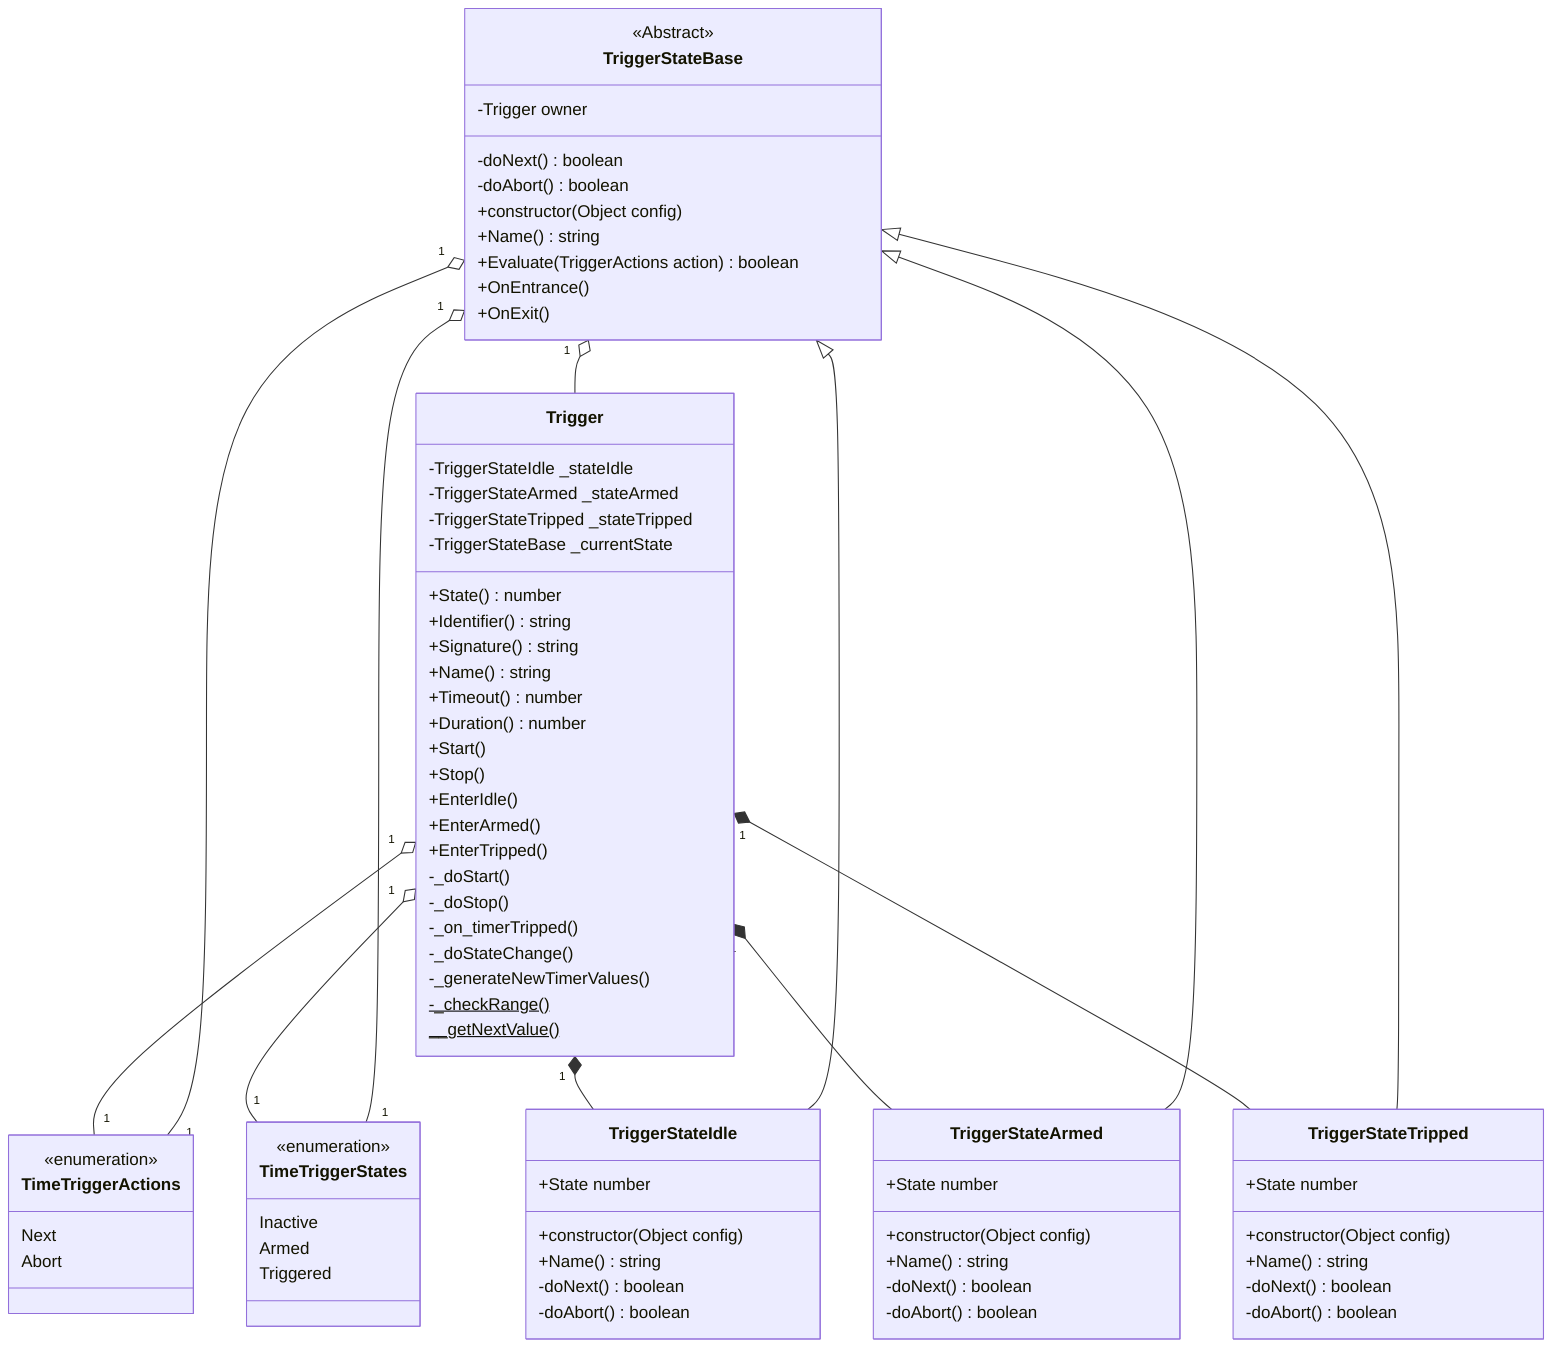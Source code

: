 classDiagram
    class TimeTriggerActions{
        <<enumeration>>
        Next
        Abort
    }
    class TimeTriggerStates{
        <<enumeration>>
        Inactive
        Armed
        Triggered
    }
    class Trigger{
        -TriggerStateIdle _stateIdle
        -TriggerStateArmed _stateArmed
        -TriggerStateTripped _stateTripped
        -TriggerStateBase _currentState

        +State() number
        +Identifier() string
        +Signature() string
        +Name() string
        +Timeout() number
        +Duration() number

        +Start()
        +Stop()

        +EnterIdle()
        +EnterArmed()
        +EnterTripped()

        -_doStart()
        -_doStop()
        -_on_timerTripped()
        -_doStateChange()
        -_generateNewTimerValues()
        -_checkRange()$
        __getNextValue()$
    }
    class TriggerStateBase{
       <<Abstract>>
       -Trigger owner
       -doNext() boolean
       -doAbort() boolean
       +constructor(Object config)
       +Name() string
       +Evaluate(TriggerActions action) boolean
       +OnEntrance()
       +OnExit()
    }
    class TriggerStateIdle{
       +constructor(Object config)
       +Name() string
       +State number
       -doNext() boolean
       -doAbort() boolean
    }
    class TriggerStateArmed{
       +constructor(Object config)
       +Name() string
       +State number
       -doNext() boolean
       -doAbort() boolean
    }
    class TriggerStateTripped{
       +constructor(Object config)
       +Name() string
       +State number
       -doNext() boolean
       -doAbort() boolean
    }
    Trigger "1" *-- TriggerStateIdle
    Trigger "1" *-- TriggerStateArmed
    Trigger "1" *-- TriggerStateTripped
    Trigger "1" o-- "1" TimeTriggerActions
    Trigger "1" o-- "1" TimeTriggerStates
    TriggerStateBase "1" o-- "1" TimeTriggerActions
    TriggerStateBase "1" o-- "1" TimeTriggerStates
    TriggerStateBase "1" o-- Trigger
    TriggerStateBase <|-- TriggerStateIdle
    TriggerStateBase <|-- TriggerStateArmed
    TriggerStateBase <|-- TriggerStateTripped